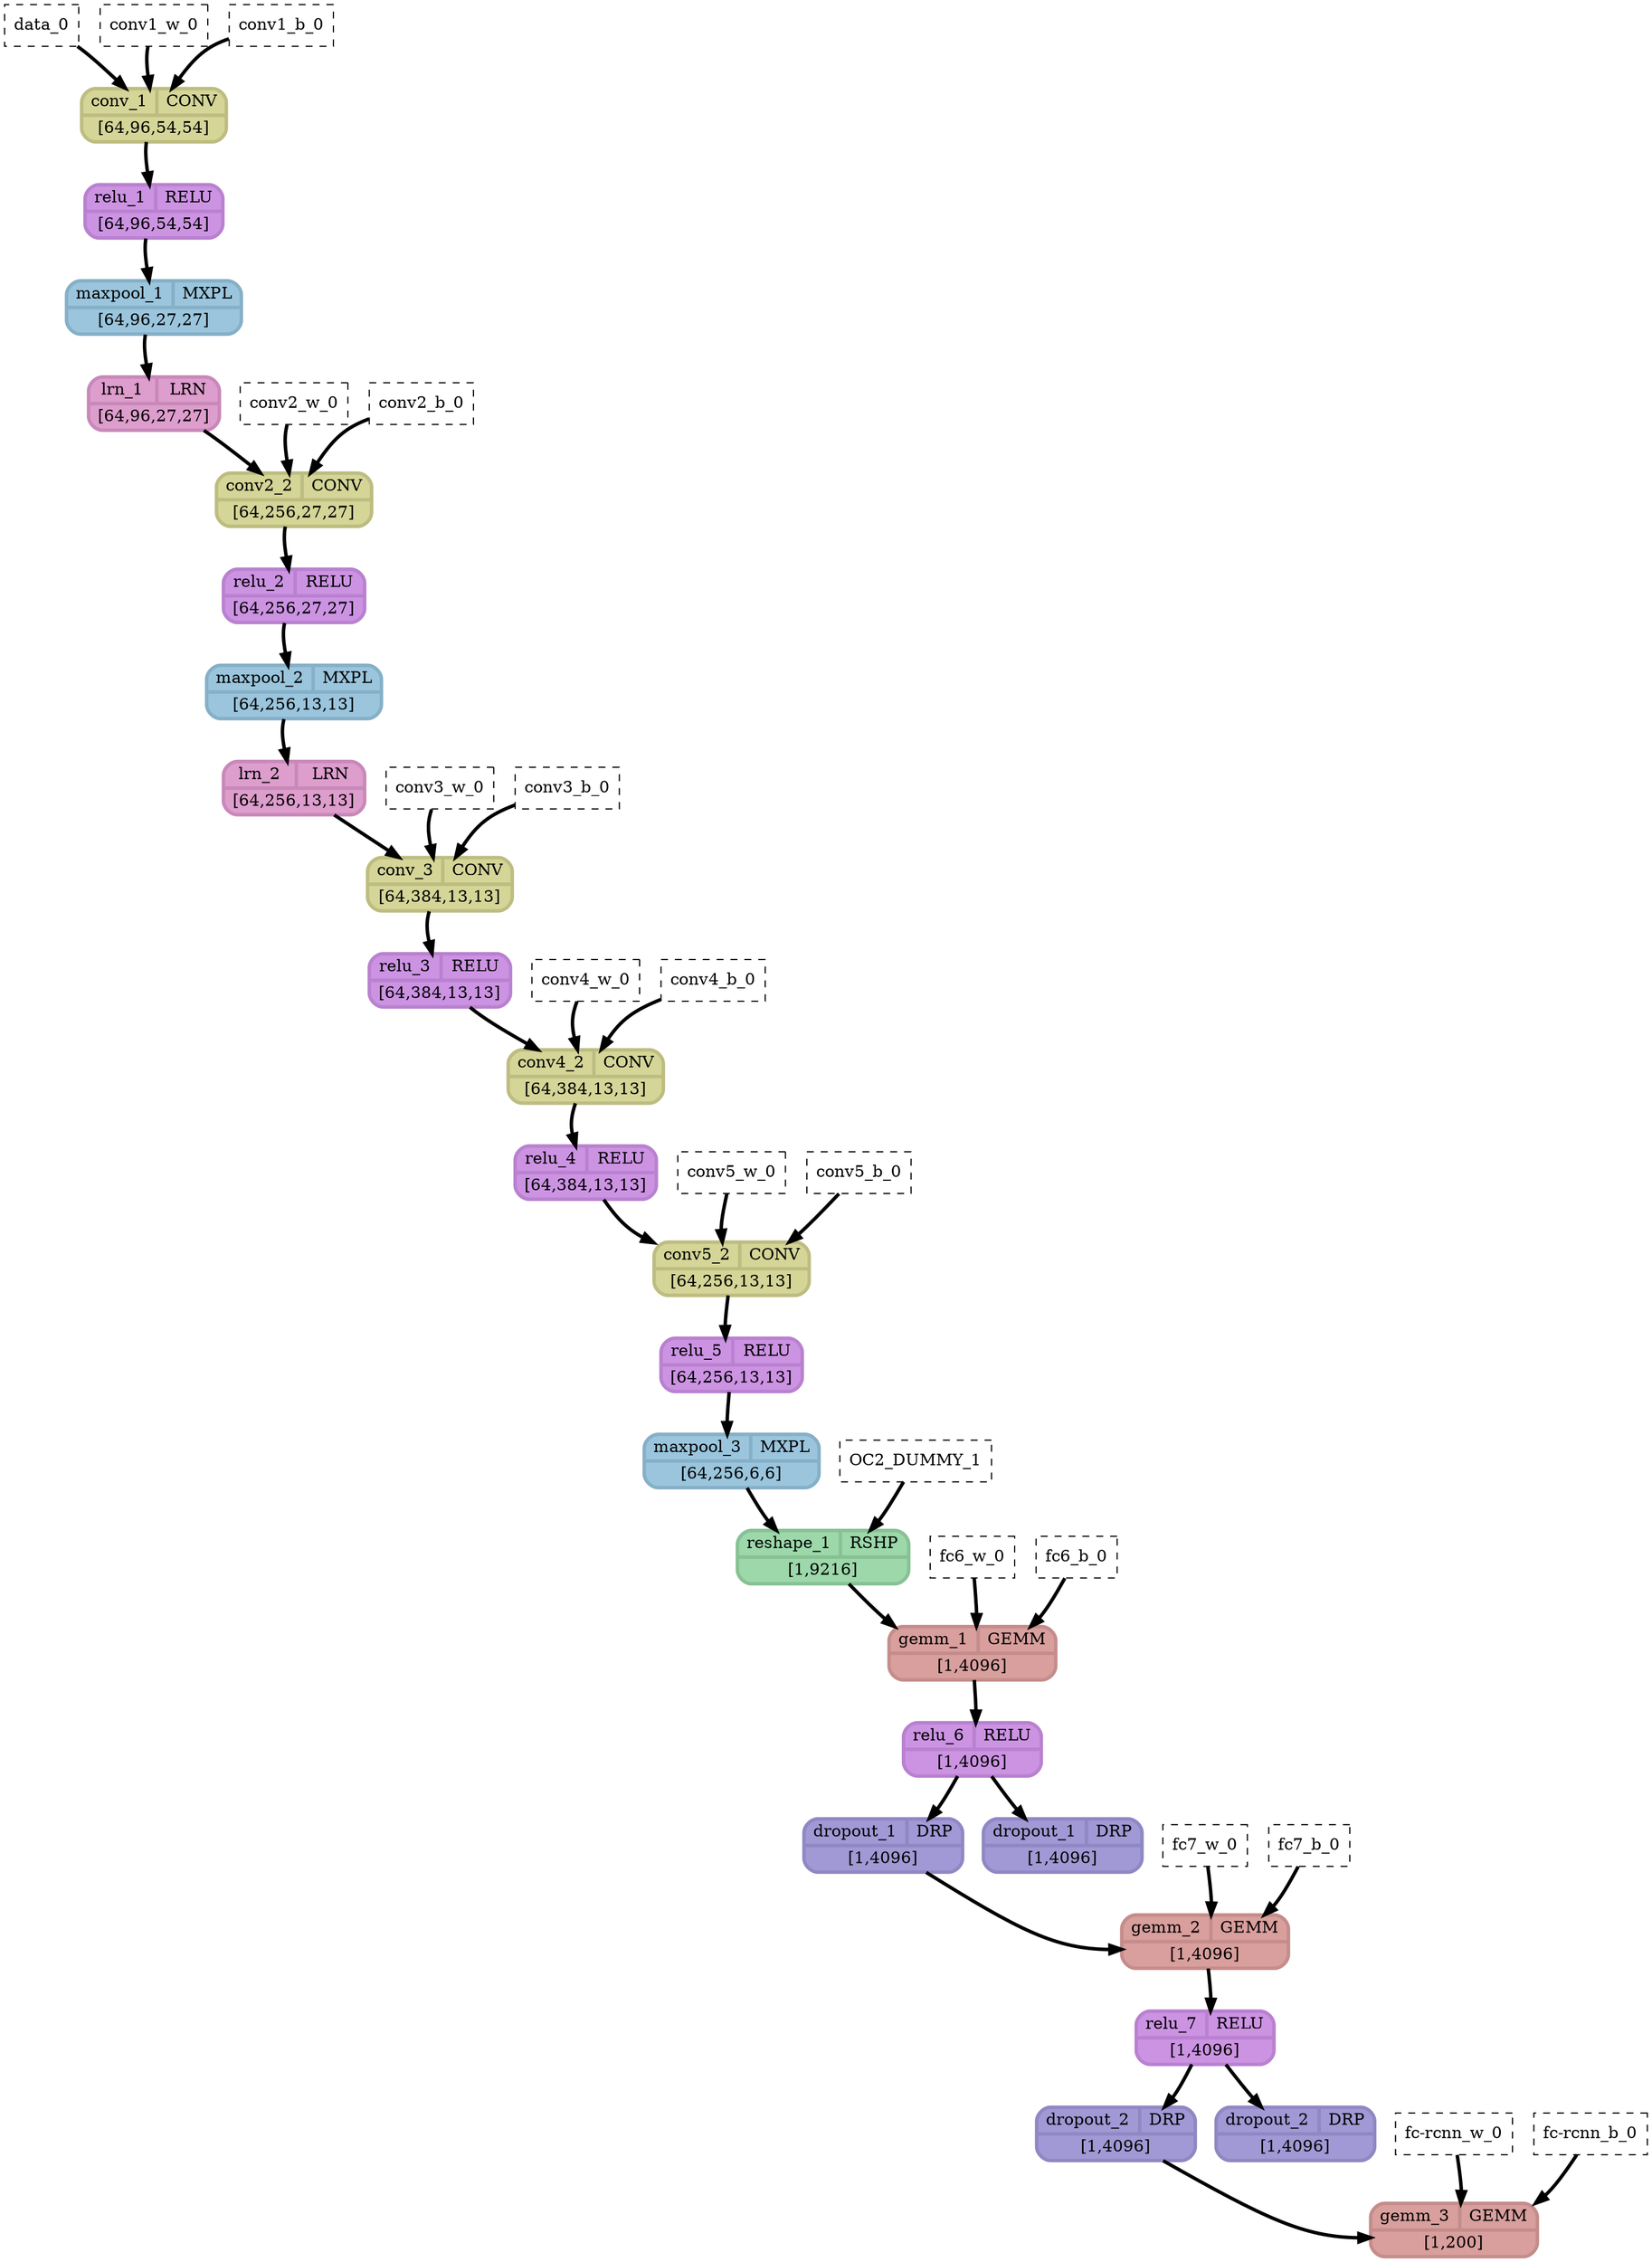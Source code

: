strict digraph {
  graph [
    rankdir="TB"
    overlap=prism
    overlap_shrink=true
    splines=curved
  ];
  node [
    shape=Mrecord
  ];
  edge [
    penwidth=3
  ];

  // Node definitions.
  "data_0" [
    id=0
    name="data_0"
    type=constant_input
    label="data_0"
    inputs=""
    outputs=""
    shape=box
    style="filled,dashed"
    fillcolor="white"
  ];
  "conv1_w_0" [
    id=1
    name="conv1_w_0"
    type=constant_input
    label="conv1_w_0"
    inputs=""
    outputs=""
    shape=box
    style="filled,dashed"
    fillcolor="white"
  ];
  "conv1_b_0" [
    id=2
    name="conv1_b_0"
    type=constant_input
    label="conv1_b_0"
    inputs=""
    outputs=""
    shape=box
    style="filled,dashed"
    fillcolor="white"
  ];
  "conv1_1" [
    id=3
    name="conv1_1"
    type=Conv
    label="{ {conv_1  | CONV} | [64,96,54,54] }"
    inputs="data_0;conv1_w_0;conv1_b_0"
    outputs="conv1_1"
    penwidth=3
    style=filled
    color="#bdbd81"
    fontcolor="#000000"
    fillcolor="#d4d597"
  ];
  "conv1_2" [
    id=4
    name="conv1_2"
    type=Relu
    label="{ {relu_1  | RELU} | [64,96,54,54] }"
    inputs="conv1_1"
    outputs="conv1_2"
    penwidth=3
    style=filled
    color="#b981cf"
    fontcolor="#000000"
    fillcolor="#cc93e3"
  ];
  "pool1_1" [
    id=5
    name="pool1_1"
    type=MaxPool
    label="{ {maxpool_1  | MXPL} | [64,96,27,27] }"
    inputs="conv1_2"
    outputs="pool1_1"
    penwidth=3
    style=filled
    color="#85b0c7"
    fontcolor="#000000"
    fillcolor="#9ac5dd"
  ];
  "norm1_1" [
    id=6
    name="norm1_1"
    type=LRN
    label="{ {lrn_1  | LRN} | [64,96,27,27] }"
    inputs="pool1_1"
    outputs="norm1_1"
    penwidth=3
    style=filled
    color="#c889b9"
    fontcolor="#000000"
    fillcolor="#dd9dcd"
  ];
  "conv2_w_0" [
    id=7
    name="conv2_w_0"
    type=constant_input
    label="conv2_w_0"
    inputs=""
    outputs=""
    shape=box
    style="filled,dashed"
    fillcolor="white"
  ];
  "conv2_b_0" [
    id=8
    name="conv2_b_0"
    type=constant_input
    label="conv2_b_0"
    inputs=""
    outputs=""
    shape=box
    style="filled,dashed"
    fillcolor="white"
  ];
  "conv2_1" [
    id=9
    name="conv2_1"
    type=Conv
    label="{ {conv2_2  | CONV} | [64,256,27,27] }"
    inputs="norm1_1;conv2_w_0;conv2_b_0"
    outputs="conv2_1"
    penwidth=3
    style=filled
    color="#bdbd81"
    fontcolor="#000000"
    fillcolor="#d4d597"
  ];
  "conv2_2" [
    id=10
    name="conv2_2"
    type=Relu
    label="{ {relu_2  | RELU} | [64,256,27,27] }"
    inputs="conv2_1"
    outputs="conv2_2"
    penwidth=3
    style=filled
    color="#b981cf"
    fontcolor="#000000"
    fillcolor="#cc93e3"
  ];
  "pool2_1" [
    id=11
    name="pool2_1"
    type=MaxPool
    label="{ {maxpool_2  | MXPL} | [64,256,13,13] }"
    inputs="conv2_2"
    outputs="pool2_1"
    penwidth=3
    style=filled
    color="#85b0c7"
    fontcolor="#000000"
    fillcolor="#9ac5dd"
  ];
  "norm2_1" [
    id=12
    name="norm2_1"
    type=LRN
    label="{ {lrn_2  | LRN} | [64,256,13,13] }"
    inputs="pool2_1"
    outputs="norm2_1"
    penwidth=3
    style=filled
    color="#c889b9"
    fontcolor="#000000"
    fillcolor="#dd9dcd"
  ];
  "conv3_w_0" [
    id=13
    name="conv3_w_0"
    type=constant_input
    label="conv3_w_0"
    inputs=""
    outputs=""
    shape=box
    style="filled,dashed"
    fillcolor="white"
  ];
  "conv3_b_0" [
    id=14
    name="conv3_b_0"
    type=constant_input
    label="conv3_b_0"
    inputs=""
    outputs=""
    shape=box
    style="filled,dashed"
    fillcolor="white"
  ];
  "conv3_1" [
    id=15
    name="conv3_1"
    type=Conv
    label="{ {conv_3  | CONV} | [64,384,13,13] }"
    inputs="norm2_1;conv3_w_0;conv3_b_0"
    outputs="conv3_1"
    penwidth=3
    style=filled
    color="#bdbd81"
    fontcolor="#000000"
    fillcolor="#d4d597"
  ];
  "conv3_2" [
    id=16
    name="conv3_2"
    type=Relu
    label="{ {relu_3  | RELU} | [64,384,13,13] }"
    inputs="conv3_1"
    outputs="conv3_2"
    penwidth=3
    style=filled
    color="#b981cf"
    fontcolor="#000000"
    fillcolor="#cc93e3"
  ];
  "conv4_w_0" [
    id=17
    name="conv4_w_0"
    type=constant_input
    label="conv4_w_0"
    inputs=""
    outputs=""
    shape=box
    style="filled,dashed"
    fillcolor="white"
  ];
  "conv4_b_0" [
    id=18
    name="conv4_b_0"
    type=constant_input
    label="conv4_b_0"
    inputs=""
    outputs=""
    shape=box
    style="filled,dashed"
    fillcolor="white"
  ];
  "conv4_1" [
    id=19
    name="conv4_1"
    type=Conv
    label="{ {conv4_2  | CONV} | [64,384,13,13] }"
    inputs="conv3_2;conv4_w_0;conv4_b_0"
    outputs="conv4_1"
    penwidth=3
    style=filled
    color="#bdbd81"
    fontcolor="#000000"
    fillcolor="#d4d597"
  ];
  "conv4_2" [
    id=20
    name="conv4_2"
    type=Relu
    label="{ {relu_4  | RELU} | [64,384,13,13] }"
    inputs="conv4_1"
    outputs="conv4_2"
    penwidth=3
    style=filled
    color="#b981cf"
    fontcolor="#000000"
    fillcolor="#cc93e3"
  ];
  "conv5_w_0" [
    id=21
    name="conv5_w_0"
    type=constant_input
    label="conv5_w_0"
    inputs=""
    outputs=""
    shape=box
    style="filled,dashed"
    fillcolor="white"
  ];
  "conv5_b_0" [
    id=22
    name="conv5_b_0"
    type=constant_input
    label="conv5_b_0"
    inputs=""
    outputs=""
    shape=box
    style="filled,dashed"
    fillcolor="white"
  ];
  "conv5_1" [
    id=23
    name="conv5_1"
    type=Conv
    label="{ {conv5_2  | CONV} | [64,256,13,13] }"
    inputs="conv4_2;conv5_w_0;conv5_b_0"
    outputs="conv5_1"
    penwidth=3
    style=filled
    color="#bdbd81"
    fontcolor="#000000"
    fillcolor="#d4d597"
  ];
  "conv5_2" [
    id=24
    name="conv5_2"
    type=Relu
    label="{ {relu_5  | RELU} | [64,256,13,13] }"
    inputs="conv5_1"
    outputs="conv5_2"
    penwidth=3
    style=filled
    color="#b981cf"
    fontcolor="#000000"
    fillcolor="#cc93e3"
  ];
  "pool5_1" [
    id=25
    name="pool5_1"
    type=MaxPool
    label="{ {maxpool_3  | MXPL} | [64,256,6,6] }"
    inputs="conv5_2"
    outputs="pool5_1"
    penwidth=3
    style=filled
    color="#85b0c7"
    fontcolor="#000000"
    fillcolor="#9ac5dd"
  ];
  "OC2_DUMMY_1" [
    id=26
    name="OC2_DUMMY_1"
    type=constant_input
    label="OC2_DUMMY_1"
    inputs=""
    outputs=""
    shape=box
    style="filled,dashed"
    fillcolor="white"
  ];
  "OC2_DUMMY_0" [
    id=27
    name="OC2_DUMMY_0"
    type=Reshape
    label="{ {reshape_1  | RSHP} | [1,9216] }"
    inputs="pool5_1;OC2_DUMMY_1"
    outputs="OC2_DUMMY_0"
    penwidth=3
    style=filled
    color="#87c194"
    fontcolor="#000000"
    fillcolor="#9cd8aa"
  ];
  "fc6_w_0" [
    id=28
    name="fc6_w_0"
    type=constant_input
    label="fc6_w_0"
    inputs=""
    outputs=""
    shape=box
    style="filled,dashed"
    fillcolor="white"
  ];
  "fc6_b_0" [
    id=29
    name="fc6_b_0"
    type=constant_input
    label="fc6_b_0"
    inputs=""
    outputs=""
    shape=box
    style="filled,dashed"
    fillcolor="white"
  ];
  "fc6_1" [
    id=30
    name="fc6_1"
    type=Gemm
    label="{ {gemm_1  | GEMM} | [1,4096] }"
    inputs="OC2_DUMMY_0;fc6_w_0;fc6_b_0"
    outputs="fc6_1"
    penwidth=3
    style=filled
    color="#c48d8b"
    fontcolor="#000000"
    fillcolor="#d89f9d"
  ];
  "fc6_2" [
    id=31
    name="fc6_2"
    type=Relu
    label="{ {relu_6  | RELU} | [1,4096] }"
    inputs="fc6_1"
    outputs="fc6_2"
    penwidth=3
    style=filled
    color="#b981cf"
    fontcolor="#000000"
    fillcolor="#cc93e3"
  ];
  "fc6_3" [
    id=32
    name="fc6_3"
    type=Dropout
    label="{ {dropout_1  | DRP} | [1,4096] }"
    inputs="fc6_2"
    outputs="fc6_3;_fc6_mask_1"
    penwidth=3
    style=filled
    color="#8f88c3"
    fontcolor="#000000"
    fillcolor="#a199d5"
  ];
  "_fc6_mask_1" [
    id=33
    name="_fc6_mask_1"
    type=Dropout
    label="{ {dropout_1  | DRP} | [1,4096] }"
    inputs="fc6_2"
    outputs="fc6_3;_fc6_mask_1"
    penwidth=3
    style=filled
    color="#8f88c3"
    fontcolor="#000000"
    fillcolor="#a199d5"
  ];
  "fc7_w_0" [
    id=34
    name="fc7_w_0"
    type=constant_input
    label="fc7_w_0"
    inputs=""
    outputs=""
    shape=box
    style="filled,dashed"
    fillcolor="white"
  ];
  "fc7_b_0" [
    id=35
    name="fc7_b_0"
    type=constant_input
    label="fc7_b_0"
    inputs=""
    outputs=""
    shape=box
    style="filled,dashed"
    fillcolor="white"
  ];
  "fc7_1" [
    id=36
    name="fc7_1"
    type=Gemm
    label="{ {gemm_2  | GEMM} | [1,4096] }"
    inputs="fc6_3;fc7_w_0;fc7_b_0"
    outputs="fc7_1"
    penwidth=3
    style=filled
    color="#c48d8b"
    fontcolor="#000000"
    fillcolor="#d89f9d"
  ];
  "fc7_2" [
    id=37
    name="fc7_2"
    type=Relu
    label="{ {relu_7  | RELU} | [1,4096] }"
    inputs="fc7_1"
    outputs="fc7_2"
    penwidth=3
    style=filled
    color="#b981cf"
    fontcolor="#000000"
    fillcolor="#cc93e3"
  ];
  "fc7_3" [
    id=38
    name="fc7_3"
    type=Dropout
    label="{ {dropout_2  | DRP} | [1,4096] }"
    inputs="fc7_2"
    outputs="fc7_3;_fc7_mask_1"
    penwidth=3
    style=filled
    color="#8f88c3"
    fontcolor="#000000"
    fillcolor="#a199d5"
  ];
  "_fc7_mask_1" [
    id=39
    name="_fc7_mask_1"
    type=Dropout
    label="{ {dropout_2  | DRP} | [1,4096] }"
    inputs="fc7_2"
    outputs="fc7_3;_fc7_mask_1"
    penwidth=3
    style=filled
    color="#8f88c3"
    fontcolor="#000000"
    fillcolor="#a199d5"
  ];
  "fc-rcnn_w_0" [
    id=40
    name="fc-rcnn_w_0"
    type=constant_input
    label="fc-rcnn_w_0"
    inputs=""
    outputs=""
    shape=box
    style="filled,dashed"
    fillcolor="white"
  ];
  "fc-rcnn_b_0" [
    id=41
    name="fc-rcnn_b_0"
    type=constant_input
    label="fc-rcnn_b_0"
    inputs=""
    outputs=""
    shape=box
    style="filled,dashed"
    fillcolor="white"
  ];
  "fc-rcnn_1" [
    id=42
    name="fc-rcnn_1"
    type=Gemm
    label="{ {gemm_3  | GEMM} | [1,200] }"
    inputs="fc7_3;fc-rcnn_w_0;fc-rcnn_b_0"
    outputs="fc-rcnn_1"
    penwidth=3
    style=filled
    color="#c48d8b"
    fontcolor="#000000"
    fillcolor="#d89f9d"
  ];

  // Edge definitions.
  "data_0" -> "conv1_1";
  "conv1_w_0" -> "conv1_1";
  "conv1_b_0" -> "conv1_1";
  "conv1_1" -> "conv1_2";
  "conv1_2" -> "pool1_1";
  "pool1_1" -> "norm1_1";
  "norm1_1" -> "conv2_1";
  "conv2_w_0" -> "conv2_1";
  "conv2_b_0" -> "conv2_1";
  "conv2_1" -> "conv2_2";
  "conv2_2" -> "pool2_1";
  "pool2_1" -> "norm2_1";
  "norm2_1" -> "conv3_1";
  "conv3_w_0" -> "conv3_1";
  "conv3_b_0" -> "conv3_1";
  "conv3_1" -> "conv3_2";
  "conv3_2" -> "conv4_1";
  "conv4_w_0" -> "conv4_1";
  "conv4_b_0" -> "conv4_1";
  "conv4_1" -> "conv4_2";
  "conv4_2" -> "conv5_1";
  "conv5_w_0" -> "conv5_1";
  "conv5_b_0" -> "conv5_1";
  "conv5_1" -> "conv5_2";
  "conv5_2" -> "pool5_1";
  "pool5_1" -> "OC2_DUMMY_0";
  "OC2_DUMMY_1" -> "OC2_DUMMY_0";
  "OC2_DUMMY_0" -> "fc6_1";
  "fc6_w_0" -> "fc6_1";
  "fc6_b_0" -> "fc6_1";
  "fc6_1" -> "fc6_2";
  "fc6_2" -> "fc6_3";
  "fc6_2" -> "_fc6_mask_1";
  "fc6_3" -> "fc7_1";
  "fc7_w_0" -> "fc7_1";
  "fc7_b_0" -> "fc7_1";
  "fc7_1" -> "fc7_2";
  "fc7_2" -> "fc7_3";
  "fc7_2" -> "_fc7_mask_1";
  "fc7_3" -> "fc-rcnn_1";
  "fc-rcnn_w_0" -> "fc-rcnn_1";
  "fc-rcnn_b_0" -> "fc-rcnn_1";
}
